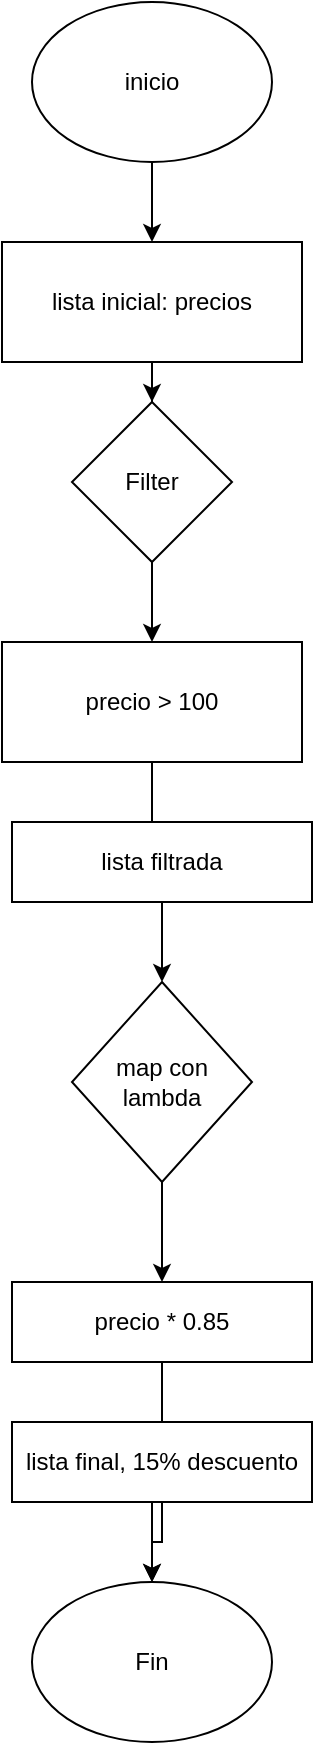 <mxfile>
    <diagram name="Page-1" id="MvSW1dXGF4m15aay5gpf">
        <mxGraphModel dx="947" dy="464" grid="1" gridSize="10" guides="1" tooltips="1" connect="1" arrows="1" fold="1" page="1" pageScale="1" pageWidth="827" pageHeight="1169" math="0" shadow="0">
            <root>
                <mxCell id="0"/>
                <mxCell id="1" parent="0"/>
                <mxCell id="ReyvIsDKAbhdVS9NtazR-11" value="" style="edgeStyle=orthogonalEdgeStyle;rounded=0;orthogonalLoop=1;jettySize=auto;html=1;" parent="1" source="ReyvIsDKAbhdVS9NtazR-2" target="ReyvIsDKAbhdVS9NtazR-3" edge="1">
                    <mxGeometry relative="1" as="geometry"/>
                </mxCell>
                <mxCell id="ReyvIsDKAbhdVS9NtazR-2" value="inicio" style="ellipse;whiteSpace=wrap;html=1;" parent="1" vertex="1">
                    <mxGeometry x="210" y="10" width="120" height="80" as="geometry"/>
                </mxCell>
                <mxCell id="ReyvIsDKAbhdVS9NtazR-12" value="" style="edgeStyle=orthogonalEdgeStyle;rounded=0;orthogonalLoop=1;jettySize=auto;html=1;" parent="1" source="ReyvIsDKAbhdVS9NtazR-3" target="ReyvIsDKAbhdVS9NtazR-4" edge="1">
                    <mxGeometry relative="1" as="geometry"/>
                </mxCell>
                <mxCell id="ReyvIsDKAbhdVS9NtazR-3" value="lista inicial: precios" style="rounded=0;whiteSpace=wrap;html=1;" parent="1" vertex="1">
                    <mxGeometry x="195" y="130" width="150" height="60" as="geometry"/>
                </mxCell>
                <mxCell id="ReyvIsDKAbhdVS9NtazR-13" value="" style="edgeStyle=orthogonalEdgeStyle;rounded=0;orthogonalLoop=1;jettySize=auto;html=1;" parent="1" source="ReyvIsDKAbhdVS9NtazR-4" target="ReyvIsDKAbhdVS9NtazR-5" edge="1">
                    <mxGeometry relative="1" as="geometry"/>
                </mxCell>
                <mxCell id="ReyvIsDKAbhdVS9NtazR-4" value="Filter" style="rhombus;whiteSpace=wrap;html=1;" parent="1" vertex="1">
                    <mxGeometry x="230" y="210" width="80" height="80" as="geometry"/>
                </mxCell>
                <mxCell id="ReyvIsDKAbhdVS9NtazR-14" value="" style="edgeStyle=orthogonalEdgeStyle;rounded=0;orthogonalLoop=1;jettySize=auto;html=1;" parent="1" source="ReyvIsDKAbhdVS9NtazR-5" target="ReyvIsDKAbhdVS9NtazR-7" edge="1">
                    <mxGeometry relative="1" as="geometry"/>
                </mxCell>
                <mxCell id="ReyvIsDKAbhdVS9NtazR-5" value="precio &amp;gt; 100" style="rounded=0;whiteSpace=wrap;html=1;" parent="1" vertex="1">
                    <mxGeometry x="195" y="330" width="150" height="60" as="geometry"/>
                </mxCell>
                <mxCell id="ReyvIsDKAbhdVS9NtazR-6" value="lista filtrada" style="rounded=0;whiteSpace=wrap;html=1;" parent="1" vertex="1">
                    <mxGeometry x="200" y="420" width="150" height="40" as="geometry"/>
                </mxCell>
                <mxCell id="ReyvIsDKAbhdVS9NtazR-15" value="" style="edgeStyle=orthogonalEdgeStyle;rounded=0;orthogonalLoop=1;jettySize=auto;html=1;" parent="1" source="ReyvIsDKAbhdVS9NtazR-7" target="ReyvIsDKAbhdVS9NtazR-8" edge="1">
                    <mxGeometry relative="1" as="geometry"/>
                </mxCell>
                <mxCell id="ReyvIsDKAbhdVS9NtazR-7" value="map con lambda" style="rhombus;whiteSpace=wrap;html=1;" parent="1" vertex="1">
                    <mxGeometry x="230" y="500" width="90" height="100" as="geometry"/>
                </mxCell>
                <mxCell id="ReyvIsDKAbhdVS9NtazR-16" value="" style="edgeStyle=orthogonalEdgeStyle;rounded=0;orthogonalLoop=1;jettySize=auto;html=1;" parent="1" source="ReyvIsDKAbhdVS9NtazR-8" target="ReyvIsDKAbhdVS9NtazR-10" edge="1">
                    <mxGeometry relative="1" as="geometry"/>
                </mxCell>
                <mxCell id="ReyvIsDKAbhdVS9NtazR-8" value="precio * 0.85" style="rounded=0;whiteSpace=wrap;html=1;" parent="1" vertex="1">
                    <mxGeometry x="200" y="650" width="150" height="40" as="geometry"/>
                </mxCell>
                <mxCell id="ReyvIsDKAbhdVS9NtazR-17" value="" style="edgeStyle=orthogonalEdgeStyle;rounded=0;orthogonalLoop=1;jettySize=auto;html=1;" parent="1" source="ReyvIsDKAbhdVS9NtazR-9" target="ReyvIsDKAbhdVS9NtazR-10" edge="1">
                    <mxGeometry relative="1" as="geometry"/>
                </mxCell>
                <mxCell id="ReyvIsDKAbhdVS9NtazR-9" value="lista final, 15% descuento" style="rounded=0;whiteSpace=wrap;html=1;" parent="1" vertex="1">
                    <mxGeometry x="200" y="720" width="150" height="40" as="geometry"/>
                </mxCell>
                <mxCell id="ReyvIsDKAbhdVS9NtazR-10" value="Fin" style="ellipse;whiteSpace=wrap;html=1;" parent="1" vertex="1">
                    <mxGeometry x="210" y="800" width="120" height="80" as="geometry"/>
                </mxCell>
            </root>
        </mxGraphModel>
    </diagram>
</mxfile>